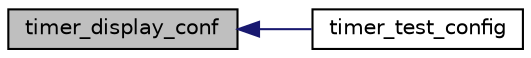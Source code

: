 digraph "timer_display_conf"
{
  edge [fontname="Helvetica",fontsize="10",labelfontname="Helvetica",labelfontsize="10"];
  node [fontname="Helvetica",fontsize="10",shape=record];
  rankdir="LR";
  Node1 [label="timer_display_conf",height=0.2,width=0.4,color="black", fillcolor="grey75", style="filled", fontcolor="black"];
  Node1 -> Node2 [dir="back",color="midnightblue",fontsize="10",style="solid",fontname="Helvetica"];
  Node2 [label="timer_test_config",height=0.2,width=0.4,color="black", fillcolor="white", style="filled",URL="$group__timer.html#ga363e72d1c055d859746cb3305a68af6d",tooltip="Tests display of timer config. "];
}
